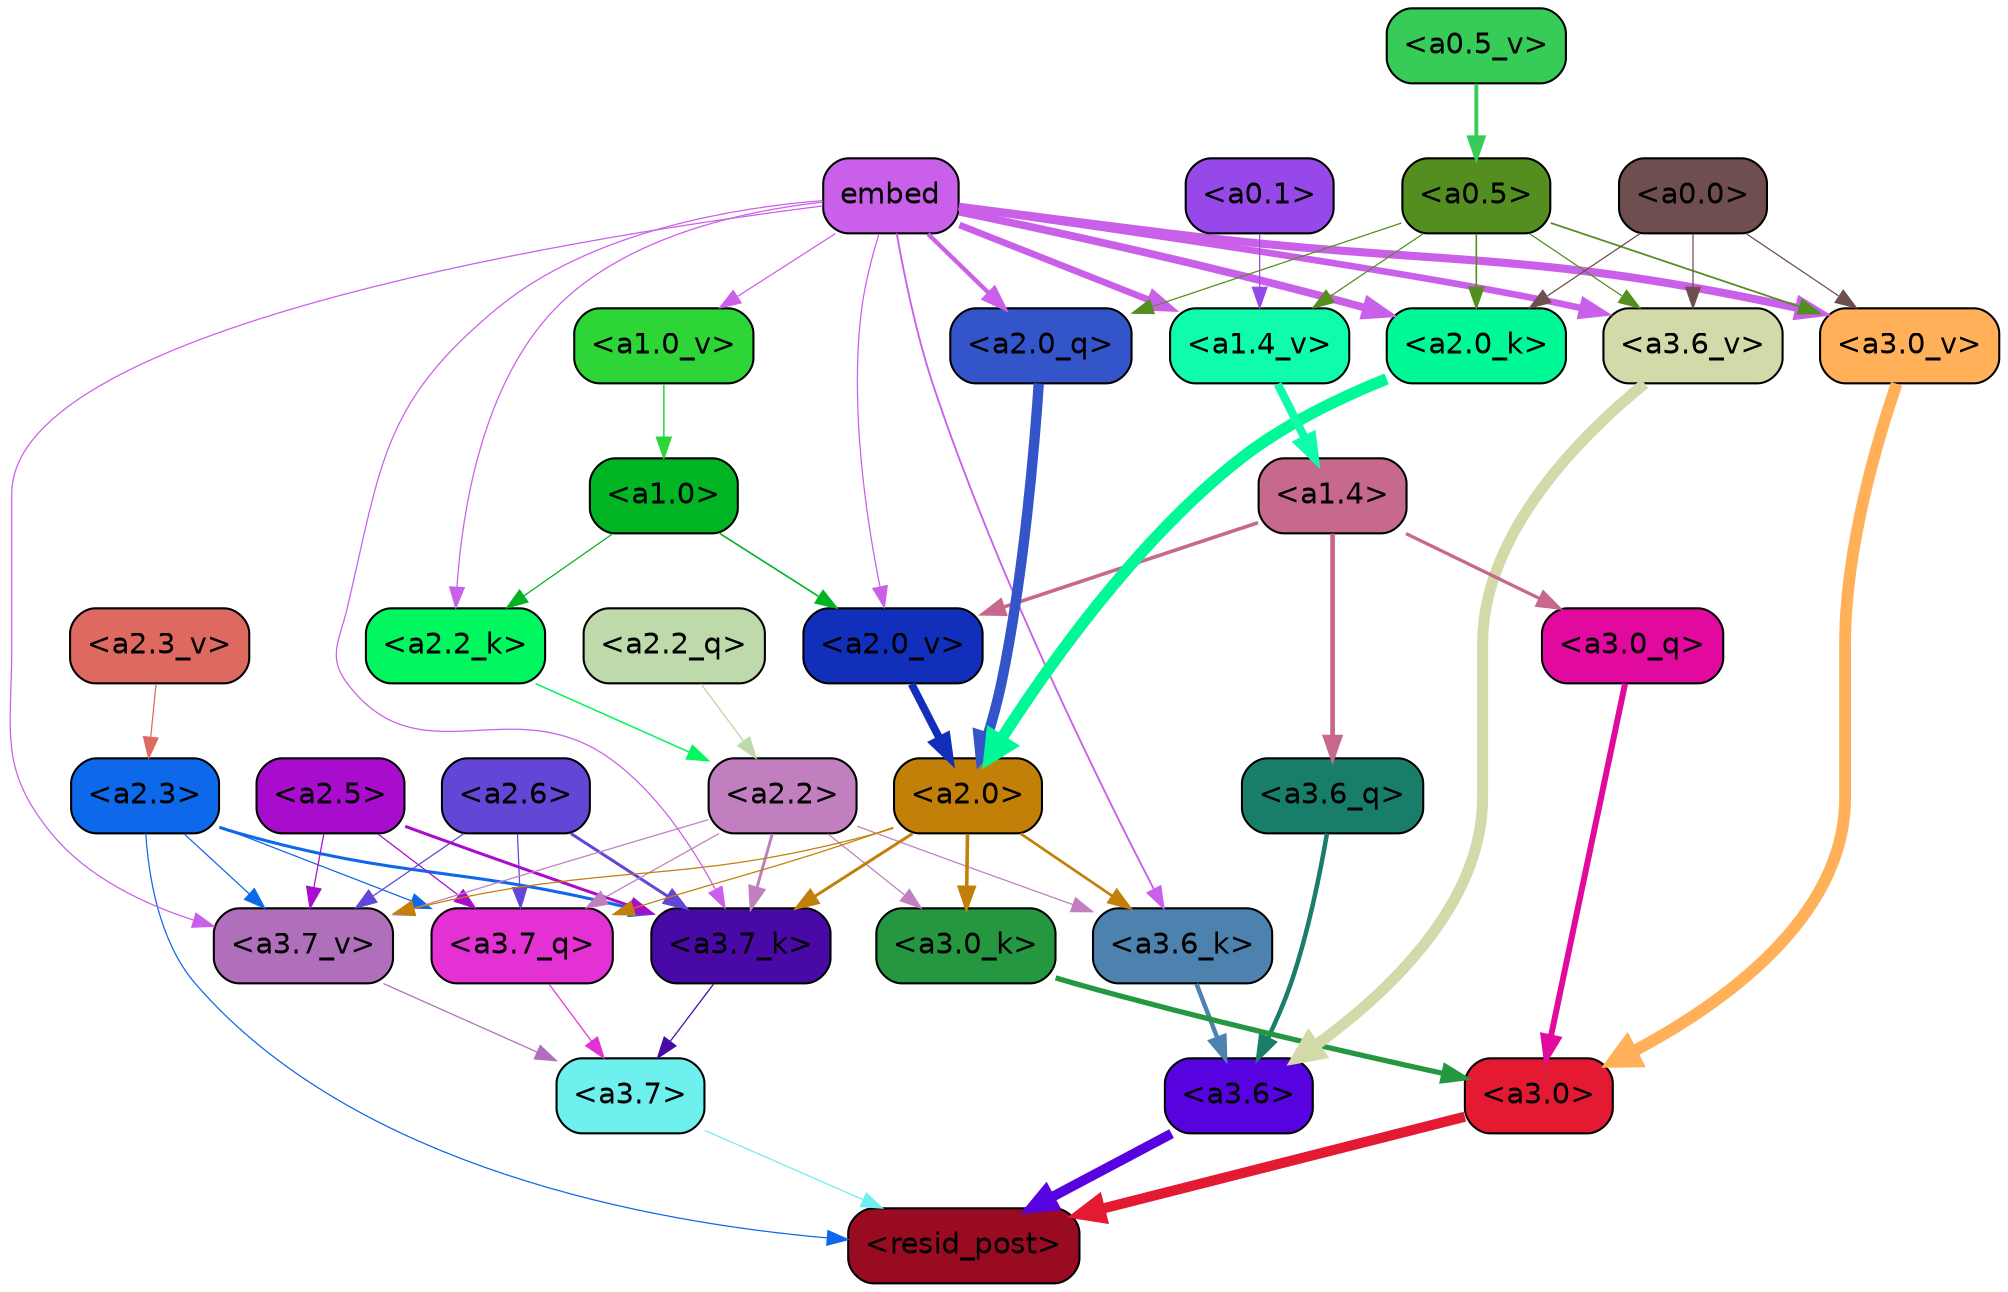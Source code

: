 strict digraph "" {
	graph [bgcolor=transparent,
		layout=dot,
		overlap=false,
		splines=true
	];
	"<a3.7>"	[color=black,
		fillcolor="#6ef0ef",
		fontname=Helvetica,
		shape=box,
		style="filled, rounded"];
	"<resid_post>"	[color=black,
		fillcolor="#990b20",
		fontname=Helvetica,
		shape=box,
		style="filled, rounded"];
	"<a3.7>" -> "<resid_post>"	[color="#6ef0ef",
		penwidth=0.6];
	"<a3.6>"	[color=black,
		fillcolor="#5603df",
		fontname=Helvetica,
		shape=box,
		style="filled, rounded"];
	"<a3.6>" -> "<resid_post>"	[color="#5603df",
		penwidth=4.746312499046326];
	"<a3.0>"	[color=black,
		fillcolor="#e41a33",
		fontname=Helvetica,
		shape=box,
		style="filled, rounded"];
	"<a3.0>" -> "<resid_post>"	[color="#e41a33",
		penwidth=4.896343111991882];
	"<a2.3>"	[color=black,
		fillcolor="#0e69ea",
		fontname=Helvetica,
		shape=box,
		style="filled, rounded"];
	"<a2.3>" -> "<resid_post>"	[color="#0e69ea",
		penwidth=0.6];
	"<a3.7_q>"	[color=black,
		fillcolor="#e431d4",
		fontname=Helvetica,
		shape=box,
		style="filled, rounded"];
	"<a2.3>" -> "<a3.7_q>"	[color="#0e69ea",
		penwidth=0.6];
	"<a3.7_k>"	[color=black,
		fillcolor="#4909a6",
		fontname=Helvetica,
		shape=box,
		style="filled, rounded"];
	"<a2.3>" -> "<a3.7_k>"	[color="#0e69ea",
		penwidth=1.467104621231556];
	"<a3.7_v>"	[color=black,
		fillcolor="#af6fba",
		fontname=Helvetica,
		shape=box,
		style="filled, rounded"];
	"<a2.3>" -> "<a3.7_v>"	[color="#0e69ea",
		penwidth=0.6];
	"<a3.7_q>" -> "<a3.7>"	[color="#e431d4",
		penwidth=0.6];
	"<a3.6_q>"	[color=black,
		fillcolor="#197e69",
		fontname=Helvetica,
		shape=box,
		style="filled, rounded"];
	"<a3.6_q>" -> "<a3.6>"	[color="#197e69",
		penwidth=2.160832464694977];
	"<a3.0_q>"	[color=black,
		fillcolor="#e2099f",
		fontname=Helvetica,
		shape=box,
		style="filled, rounded"];
	"<a3.0_q>" -> "<a3.0>"	[color="#e2099f",
		penwidth=2.870753765106201];
	"<a3.7_k>" -> "<a3.7>"	[color="#4909a6",
		penwidth=0.6];
	"<a3.6_k>"	[color=black,
		fillcolor="#4c82ad",
		fontname=Helvetica,
		shape=box,
		style="filled, rounded"];
	"<a3.6_k>" -> "<a3.6>"	[color="#4c82ad",
		penwidth=2.13908451795578];
	"<a3.0_k>"	[color=black,
		fillcolor="#249740",
		fontname=Helvetica,
		shape=box,
		style="filled, rounded"];
	"<a3.0_k>" -> "<a3.0>"	[color="#249740",
		penwidth=2.520303964614868];
	"<a3.7_v>" -> "<a3.7>"	[color="#af6fba",
		penwidth=0.6];
	"<a3.6_v>"	[color=black,
		fillcolor="#d4d9a9",
		fontname=Helvetica,
		shape=box,
		style="filled, rounded"];
	"<a3.6_v>" -> "<a3.6>"	[color="#d4d9a9",
		penwidth=5.297133803367615];
	"<a3.0_v>"	[color=black,
		fillcolor="#ffb058",
		fontname=Helvetica,
		shape=box,
		style="filled, rounded"];
	"<a3.0_v>" -> "<a3.0>"	[color="#ffb058",
		penwidth=5.680712580680847];
	"<a2.6>"	[color=black,
		fillcolor="#6346d6",
		fontname=Helvetica,
		shape=box,
		style="filled, rounded"];
	"<a2.6>" -> "<a3.7_q>"	[color="#6346d6",
		penwidth=0.6];
	"<a2.6>" -> "<a3.7_k>"	[color="#6346d6",
		penwidth=1.4453159049153328];
	"<a2.6>" -> "<a3.7_v>"	[color="#6346d6",
		penwidth=0.6];
	"<a2.5>"	[color=black,
		fillcolor="#a80dce",
		fontname=Helvetica,
		shape=box,
		style="filled, rounded"];
	"<a2.5>" -> "<a3.7_q>"	[color="#a80dce",
		penwidth=0.6];
	"<a2.5>" -> "<a3.7_k>"	[color="#a80dce",
		penwidth=1.4526091292500496];
	"<a2.5>" -> "<a3.7_v>"	[color="#a80dce",
		penwidth=0.6];
	"<a2.2>"	[color=black,
		fillcolor="#c17fbf",
		fontname=Helvetica,
		shape=box,
		style="filled, rounded"];
	"<a2.2>" -> "<a3.7_q>"	[color="#c17fbf",
		penwidth=0.6];
	"<a2.2>" -> "<a3.7_k>"	[color="#c17fbf",
		penwidth=1.4310357049107552];
	"<a2.2>" -> "<a3.6_k>"	[color="#c17fbf",
		penwidth=0.6];
	"<a2.2>" -> "<a3.0_k>"	[color="#c17fbf",
		penwidth=0.6];
	"<a2.2>" -> "<a3.7_v>"	[color="#c17fbf",
		penwidth=0.6];
	"<a2.0>"	[color=black,
		fillcolor="#c28008",
		fontname=Helvetica,
		shape=box,
		style="filled, rounded"];
	"<a2.0>" -> "<a3.7_q>"	[color="#c28008",
		penwidth=0.6];
	"<a2.0>" -> "<a3.7_k>"	[color="#c28008",
		penwidth=1.4314699843525887];
	"<a2.0>" -> "<a3.6_k>"	[color="#c28008",
		penwidth=1.2950235605239868];
	"<a2.0>" -> "<a3.0_k>"	[color="#c28008",
		penwidth=1.712992787361145];
	"<a2.0>" -> "<a3.7_v>"	[color="#c28008",
		penwidth=0.6];
	"<a1.4>"	[color=black,
		fillcolor="#c7698d",
		fontname=Helvetica,
		shape=box,
		style="filled, rounded"];
	"<a1.4>" -> "<a3.6_q>"	[color="#c7698d",
		penwidth=2.2719132900238037];
	"<a1.4>" -> "<a3.0_q>"	[color="#c7698d",
		penwidth=1.5932877659797668];
	"<a2.0_v>"	[color=black,
		fillcolor="#112fbb",
		fontname=Helvetica,
		shape=box,
		style="filled, rounded"];
	"<a1.4>" -> "<a2.0_v>"	[color="#c7698d",
		penwidth=1.7291951477527618];
	embed	[color=black,
		fillcolor="#ca60ea",
		fontname=Helvetica,
		shape=box,
		style="filled, rounded"];
	embed -> "<a3.7_k>"	[color="#ca60ea",
		penwidth=0.6];
	embed -> "<a3.6_k>"	[color="#ca60ea",
		penwidth=0.891706109046936];
	embed -> "<a3.7_v>"	[color="#ca60ea",
		penwidth=0.6];
	embed -> "<a3.6_v>"	[color="#ca60ea",
		penwidth=3.1766927242279053];
	embed -> "<a3.0_v>"	[color="#ca60ea",
		penwidth=3.9005755856633186];
	"<a2.0_q>"	[color=black,
		fillcolor="#3454ca",
		fontname=Helvetica,
		shape=box,
		style="filled, rounded"];
	embed -> "<a2.0_q>"	[color="#ca60ea",
		penwidth=2.0615941286087036];
	"<a2.2_k>"	[color=black,
		fillcolor="#01f65f",
		fontname=Helvetica,
		shape=box,
		style="filled, rounded"];
	embed -> "<a2.2_k>"	[color="#ca60ea",
		penwidth=0.6];
	"<a2.0_k>"	[color=black,
		fillcolor="#01f896",
		fontname=Helvetica,
		shape=box,
		style="filled, rounded"];
	embed -> "<a2.0_k>"	[color="#ca60ea",
		penwidth=3.732139825820923];
	embed -> "<a2.0_v>"	[color="#ca60ea",
		penwidth=0.6];
	"<a1.4_v>"	[color=black,
		fillcolor="#0ffcab",
		fontname=Helvetica,
		shape=box,
		style="filled, rounded"];
	embed -> "<a1.4_v>"	[color="#ca60ea",
		penwidth=3.2134487628936768];
	"<a1.0_v>"	[color=black,
		fillcolor="#2ed537",
		fontname=Helvetica,
		shape=box,
		style="filled, rounded"];
	embed -> "<a1.0_v>"	[color="#ca60ea",
		penwidth=0.6];
	"<a0.5>"	[color=black,
		fillcolor="#558e20",
		fontname=Helvetica,
		shape=box,
		style="filled, rounded"];
	"<a0.5>" -> "<a3.6_v>"	[color="#558e20",
		penwidth=0.6];
	"<a0.5>" -> "<a3.0_v>"	[color="#558e20",
		penwidth=0.8493617177009583];
	"<a0.5>" -> "<a2.0_q>"	[color="#558e20",
		penwidth=0.6];
	"<a0.5>" -> "<a2.0_k>"	[color="#558e20",
		penwidth=0.7637084722518921];
	"<a0.5>" -> "<a1.4_v>"	[color="#558e20",
		penwidth=0.6];
	"<a0.0>"	[color=black,
		fillcolor="#6e4e4f",
		fontname=Helvetica,
		shape=box,
		style="filled, rounded"];
	"<a0.0>" -> "<a3.6_v>"	[color="#6e4e4f",
		penwidth=0.6];
	"<a0.0>" -> "<a3.0_v>"	[color="#6e4e4f",
		penwidth=0.6];
	"<a0.0>" -> "<a2.0_k>"	[color="#6e4e4f",
		penwidth=0.6];
	"<a2.2_q>"	[color=black,
		fillcolor="#bedaaa",
		fontname=Helvetica,
		shape=box,
		style="filled, rounded"];
	"<a2.2_q>" -> "<a2.2>"	[color="#bedaaa",
		penwidth=0.6677633281797171];
	"<a2.0_q>" -> "<a2.0>"	[color="#3454ca",
		penwidth=4.966194009408355];
	"<a2.2_k>" -> "<a2.2>"	[color="#01f65f",
		penwidth=0.7399393804371357];
	"<a2.0_k>" -> "<a2.0>"	[color="#01f896",
		penwidth=5.5817058570683];
	"<a2.3_v>"	[color=black,
		fillcolor="#de6960",
		fontname=Helvetica,
		shape=box,
		style="filled, rounded"];
	"<a2.3_v>" -> "<a2.3>"	[color="#de6960",
		penwidth=0.6];
	"<a2.0_v>" -> "<a2.0>"	[color="#112fbb",
		penwidth=3.7102378383278847];
	"<a1.0>"	[color=black,
		fillcolor="#00b423",
		fontname=Helvetica,
		shape=box,
		style="filled, rounded"];
	"<a1.0>" -> "<a2.2_k>"	[color="#00b423",
		penwidth=0.6];
	"<a1.0>" -> "<a2.0_v>"	[color="#00b423",
		penwidth=0.7823128998279572];
	"<a1.4_v>" -> "<a1.4>"	[color="#0ffcab",
		penwidth=4.028138041496277];
	"<a1.0_v>" -> "<a1.0>"	[color="#2ed537",
		penwidth=0.7187004089355469];
	"<a0.1>"	[color=black,
		fillcolor="#9649e8",
		fontname=Helvetica,
		shape=box,
		style="filled, rounded"];
	"<a0.1>" -> "<a1.4_v>"	[color="#9649e8",
		penwidth=0.6];
	"<a0.5_v>"	[color=black,
		fillcolor="#36cc57",
		fontname=Helvetica,
		shape=box,
		style="filled, rounded"];
	"<a0.5_v>" -> "<a0.5>"	[color="#36cc57",
		penwidth=1.8365508317947388];
}
